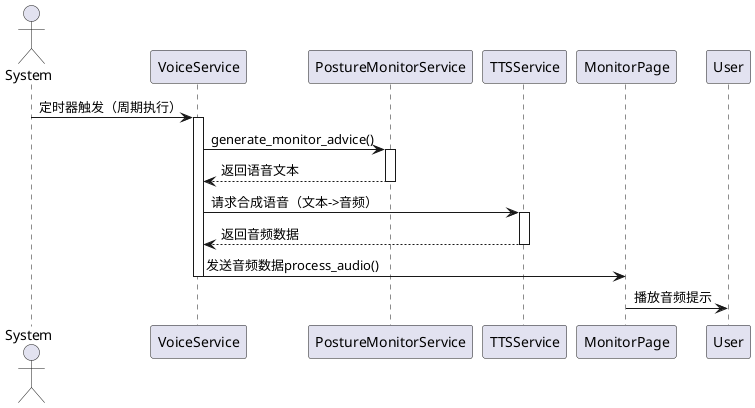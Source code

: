 @startuml
actor System
participant VoiceService
participant PostureMonitorService as MonitorService
participant TTSService
participant MonitorPage

System -> VoiceService: 定时器触发（周期执行）
activate VoiceService

VoiceService -> MonitorService: generate_monitor_advice()
activate MonitorService
MonitorService --> VoiceService: 返回语音文本
deactivate MonitorService

VoiceService -> TTSService: 请求合成语音（文本->音频）
activate TTSService
TTSService --> VoiceService: 返回音频数据
deactivate TTSService

VoiceService -> MonitorPage: 发送音频数据process_audio()
deactivate VoiceService

MonitorPage -> User: 播放音频提示
@enduml
